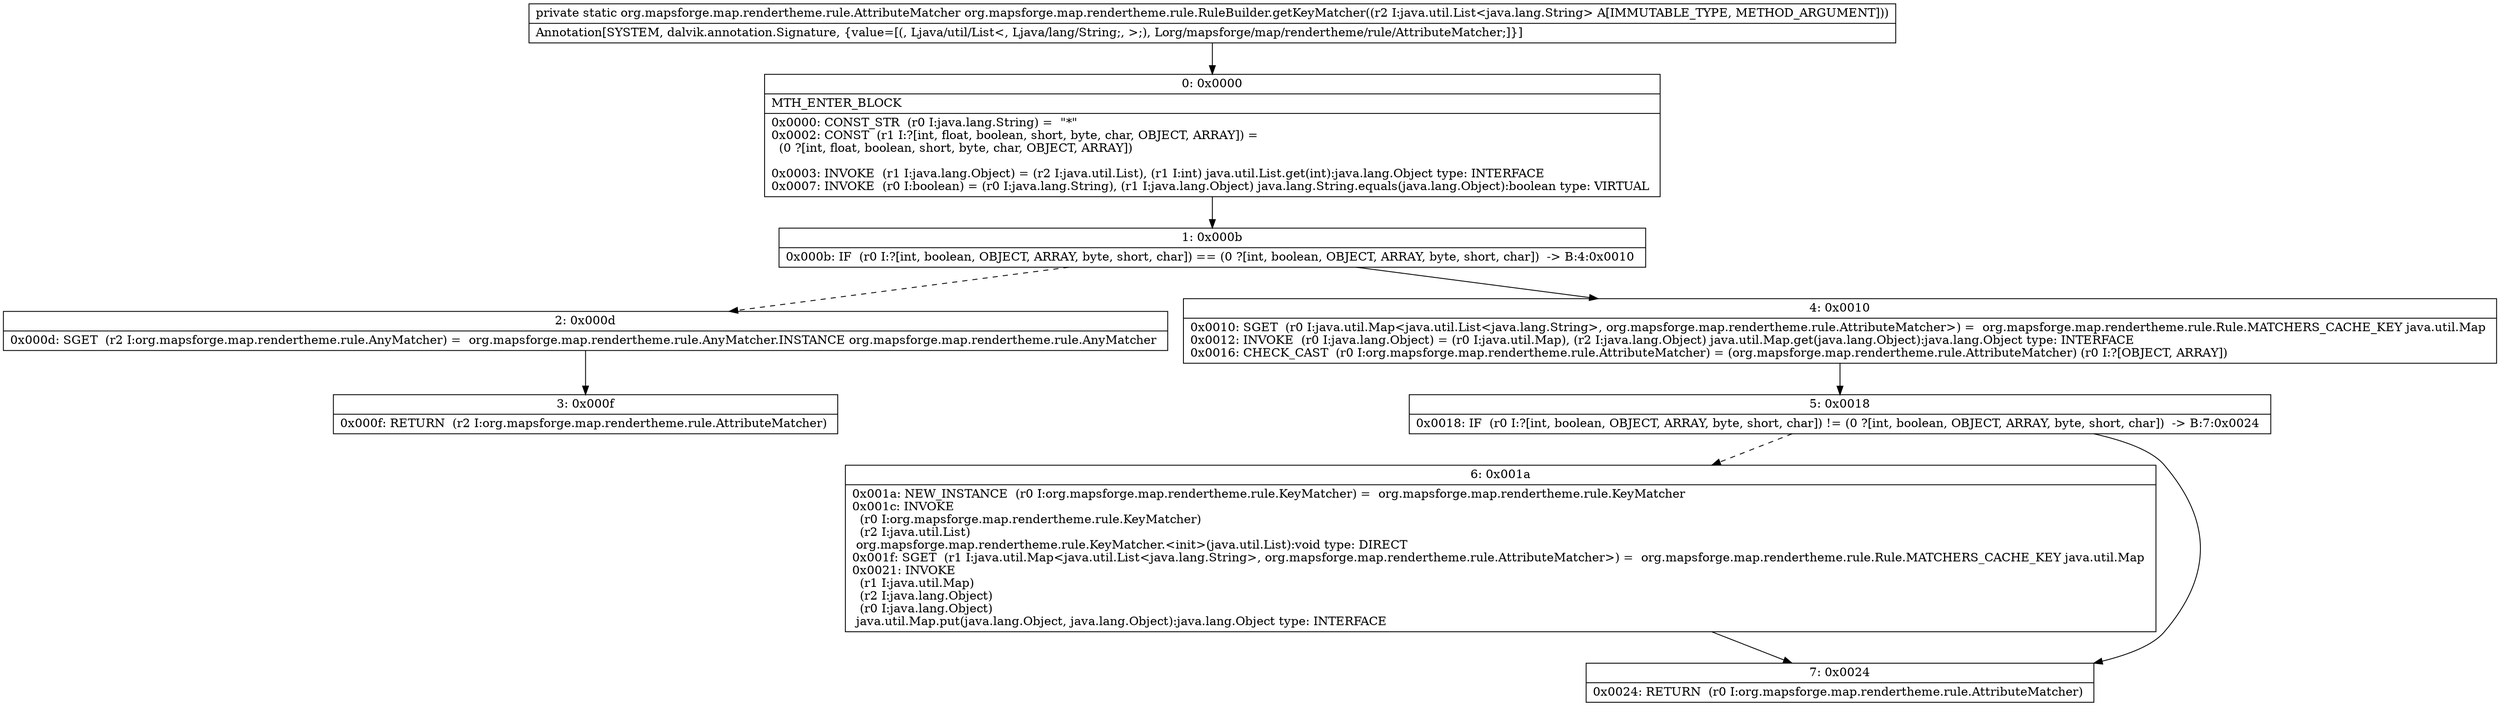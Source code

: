 digraph "CFG fororg.mapsforge.map.rendertheme.rule.RuleBuilder.getKeyMatcher(Ljava\/util\/List;)Lorg\/mapsforge\/map\/rendertheme\/rule\/AttributeMatcher;" {
Node_0 [shape=record,label="{0\:\ 0x0000|MTH_ENTER_BLOCK\l|0x0000: CONST_STR  (r0 I:java.lang.String) =  \"*\" \l0x0002: CONST  (r1 I:?[int, float, boolean, short, byte, char, OBJECT, ARRAY]) = \l  (0 ?[int, float, boolean, short, byte, char, OBJECT, ARRAY])\l \l0x0003: INVOKE  (r1 I:java.lang.Object) = (r2 I:java.util.List), (r1 I:int) java.util.List.get(int):java.lang.Object type: INTERFACE \l0x0007: INVOKE  (r0 I:boolean) = (r0 I:java.lang.String), (r1 I:java.lang.Object) java.lang.String.equals(java.lang.Object):boolean type: VIRTUAL \l}"];
Node_1 [shape=record,label="{1\:\ 0x000b|0x000b: IF  (r0 I:?[int, boolean, OBJECT, ARRAY, byte, short, char]) == (0 ?[int, boolean, OBJECT, ARRAY, byte, short, char])  \-\> B:4:0x0010 \l}"];
Node_2 [shape=record,label="{2\:\ 0x000d|0x000d: SGET  (r2 I:org.mapsforge.map.rendertheme.rule.AnyMatcher) =  org.mapsforge.map.rendertheme.rule.AnyMatcher.INSTANCE org.mapsforge.map.rendertheme.rule.AnyMatcher \l}"];
Node_3 [shape=record,label="{3\:\ 0x000f|0x000f: RETURN  (r2 I:org.mapsforge.map.rendertheme.rule.AttributeMatcher) \l}"];
Node_4 [shape=record,label="{4\:\ 0x0010|0x0010: SGET  (r0 I:java.util.Map\<java.util.List\<java.lang.String\>, org.mapsforge.map.rendertheme.rule.AttributeMatcher\>) =  org.mapsforge.map.rendertheme.rule.Rule.MATCHERS_CACHE_KEY java.util.Map \l0x0012: INVOKE  (r0 I:java.lang.Object) = (r0 I:java.util.Map), (r2 I:java.lang.Object) java.util.Map.get(java.lang.Object):java.lang.Object type: INTERFACE \l0x0016: CHECK_CAST  (r0 I:org.mapsforge.map.rendertheme.rule.AttributeMatcher) = (org.mapsforge.map.rendertheme.rule.AttributeMatcher) (r0 I:?[OBJECT, ARRAY]) \l}"];
Node_5 [shape=record,label="{5\:\ 0x0018|0x0018: IF  (r0 I:?[int, boolean, OBJECT, ARRAY, byte, short, char]) != (0 ?[int, boolean, OBJECT, ARRAY, byte, short, char])  \-\> B:7:0x0024 \l}"];
Node_6 [shape=record,label="{6\:\ 0x001a|0x001a: NEW_INSTANCE  (r0 I:org.mapsforge.map.rendertheme.rule.KeyMatcher) =  org.mapsforge.map.rendertheme.rule.KeyMatcher \l0x001c: INVOKE  \l  (r0 I:org.mapsforge.map.rendertheme.rule.KeyMatcher)\l  (r2 I:java.util.List)\l org.mapsforge.map.rendertheme.rule.KeyMatcher.\<init\>(java.util.List):void type: DIRECT \l0x001f: SGET  (r1 I:java.util.Map\<java.util.List\<java.lang.String\>, org.mapsforge.map.rendertheme.rule.AttributeMatcher\>) =  org.mapsforge.map.rendertheme.rule.Rule.MATCHERS_CACHE_KEY java.util.Map \l0x0021: INVOKE  \l  (r1 I:java.util.Map)\l  (r2 I:java.lang.Object)\l  (r0 I:java.lang.Object)\l java.util.Map.put(java.lang.Object, java.lang.Object):java.lang.Object type: INTERFACE \l}"];
Node_7 [shape=record,label="{7\:\ 0x0024|0x0024: RETURN  (r0 I:org.mapsforge.map.rendertheme.rule.AttributeMatcher) \l}"];
MethodNode[shape=record,label="{private static org.mapsforge.map.rendertheme.rule.AttributeMatcher org.mapsforge.map.rendertheme.rule.RuleBuilder.getKeyMatcher((r2 I:java.util.List\<java.lang.String\> A[IMMUTABLE_TYPE, METHOD_ARGUMENT]))  | Annotation[SYSTEM, dalvik.annotation.Signature, \{value=[(, Ljava\/util\/List\<, Ljava\/lang\/String;, \>;), Lorg\/mapsforge\/map\/rendertheme\/rule\/AttributeMatcher;]\}]\l}"];
MethodNode -> Node_0;
Node_0 -> Node_1;
Node_1 -> Node_2[style=dashed];
Node_1 -> Node_4;
Node_2 -> Node_3;
Node_4 -> Node_5;
Node_5 -> Node_6[style=dashed];
Node_5 -> Node_7;
Node_6 -> Node_7;
}

